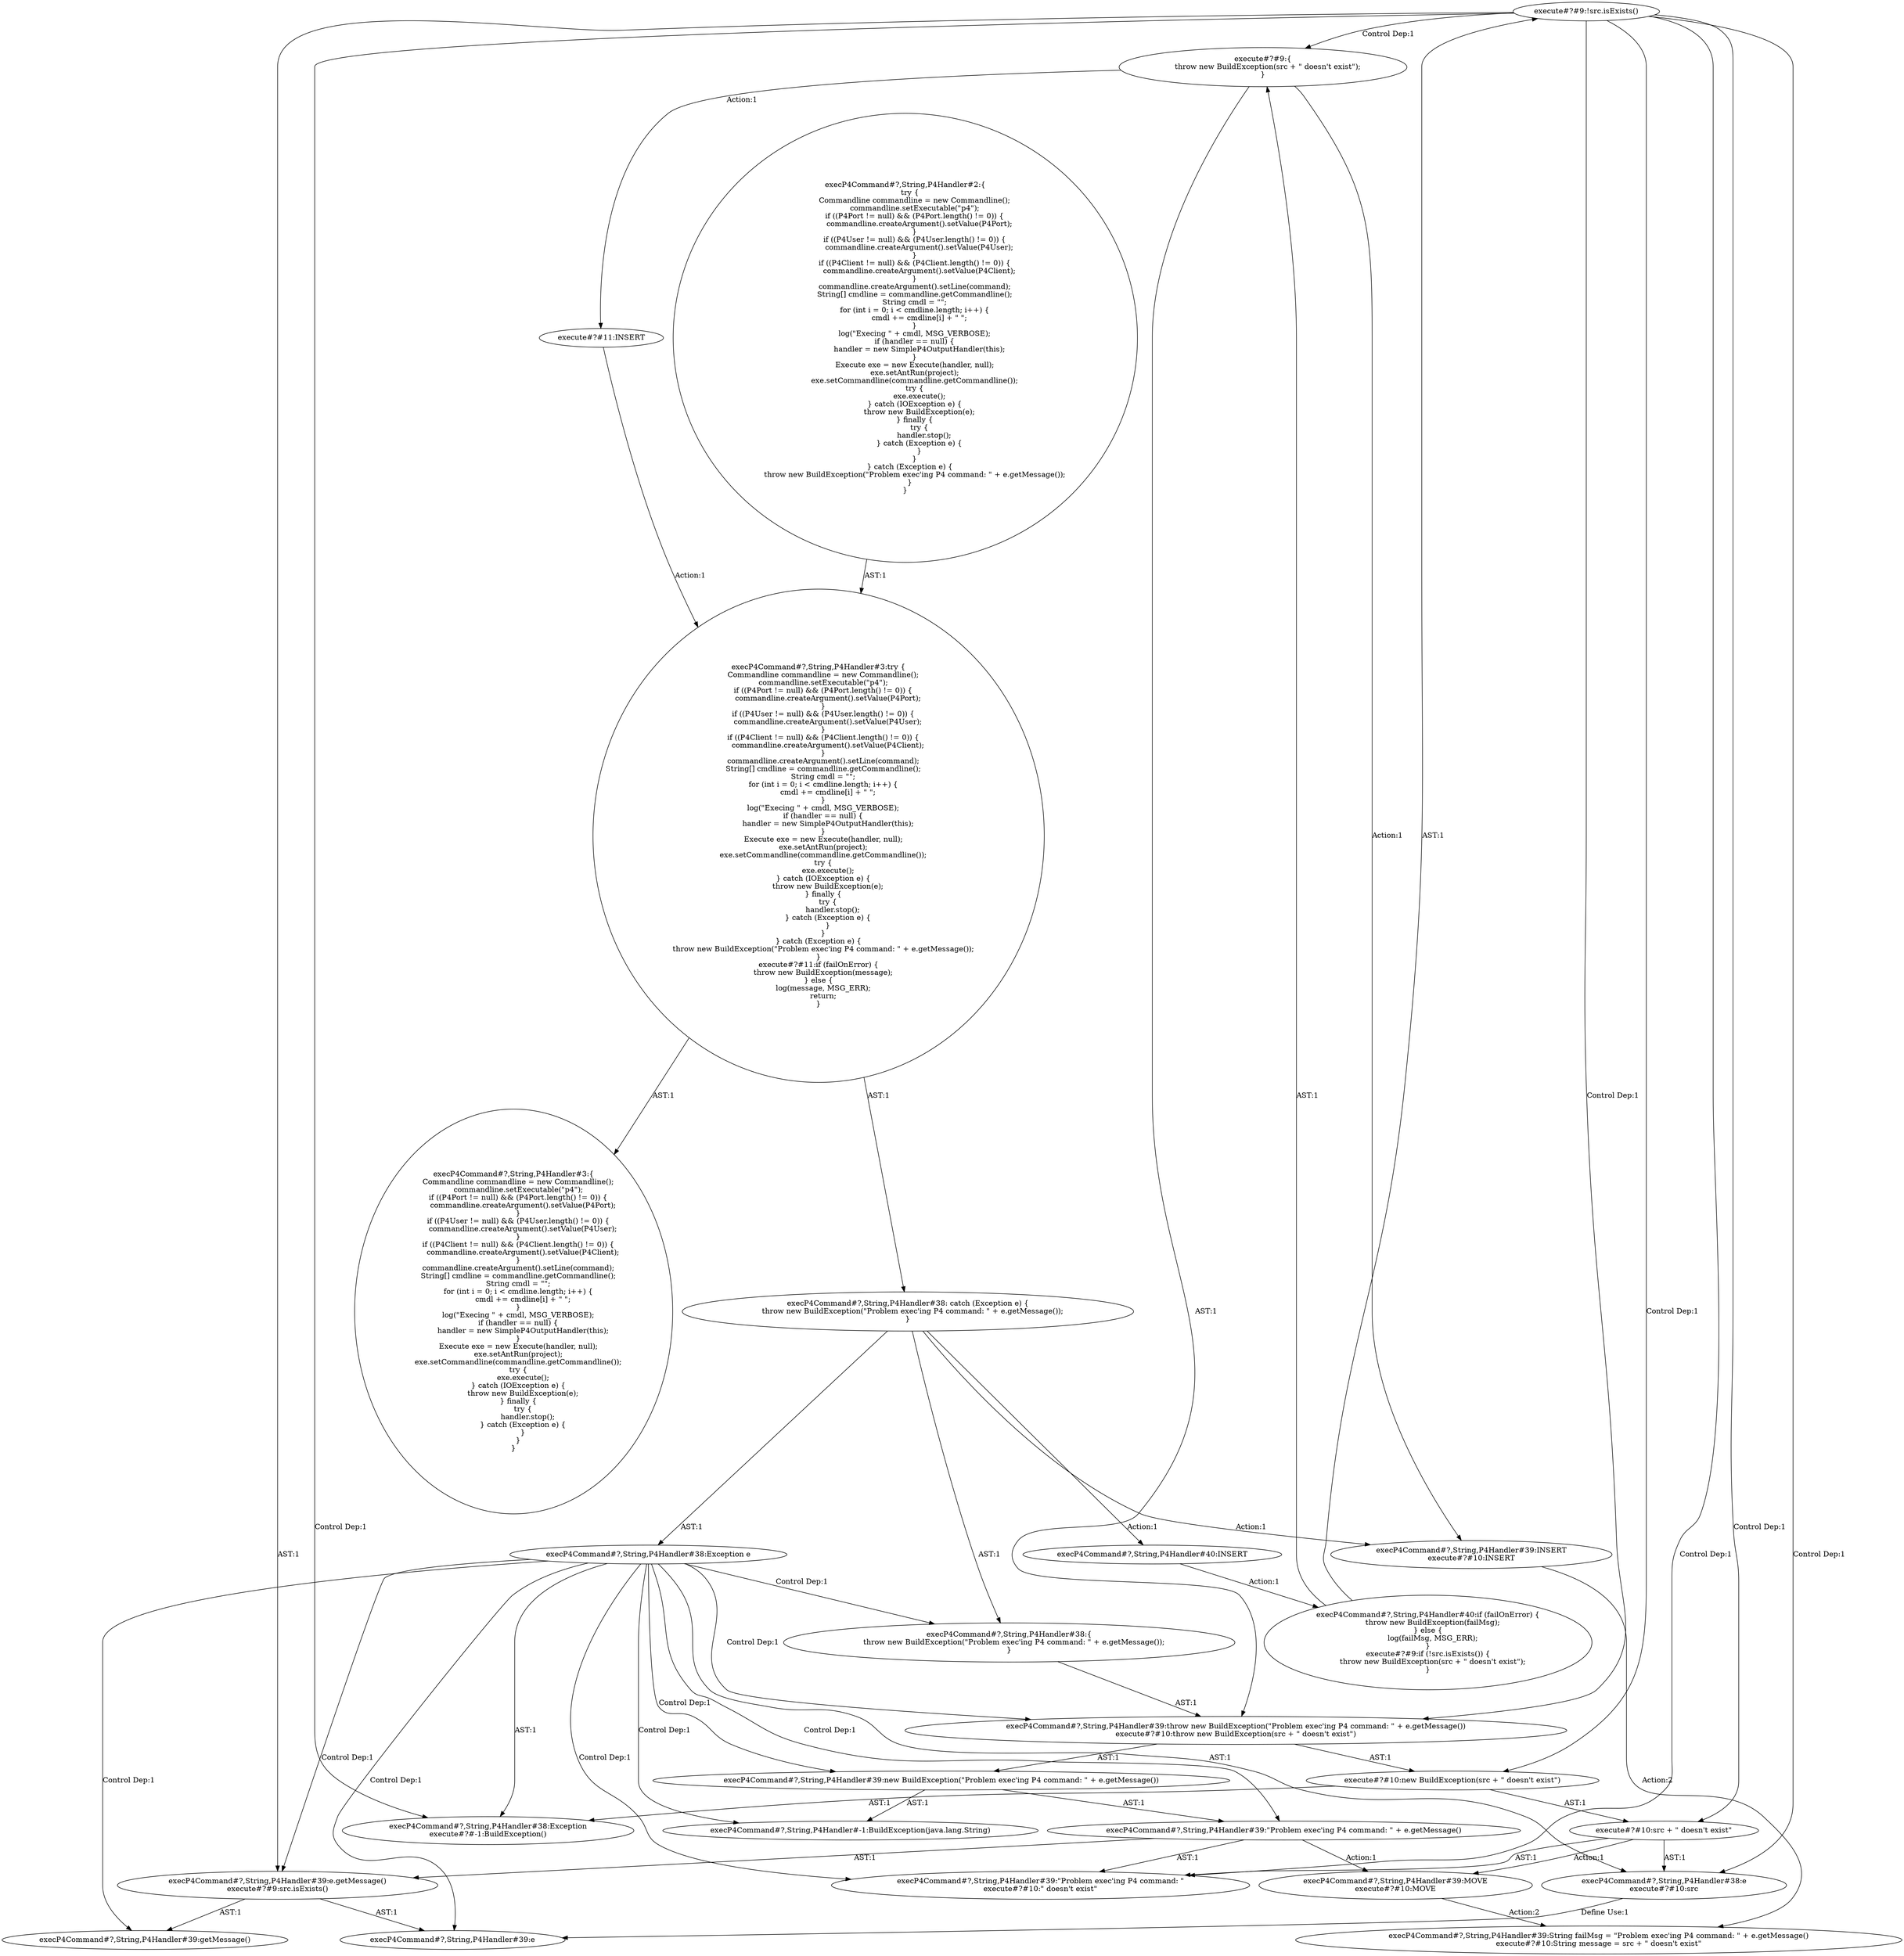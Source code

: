 digraph "Pattern" {
0 [label="execP4Command#?,String,P4Handler#39:INSERT
execute#?#10:INSERT" shape=ellipse]
1 [label="execP4Command#?,String,P4Handler#38: catch (Exception e) \{
    throw new BuildException(\"Problem exec'ing P4 command: \" + e.getMessage());
\}" shape=ellipse]
2 [label="execP4Command#?,String,P4Handler#3:try \{
    Commandline commandline = new Commandline();
    commandline.setExecutable(\"p4\");
    if ((P4Port != null) && (P4Port.length() != 0)) \{
        commandline.createArgument().setValue(P4Port);
    \}
    if ((P4User != null) && (P4User.length() != 0)) \{
        commandline.createArgument().setValue(P4User);
    \}
    if ((P4Client != null) && (P4Client.length() != 0)) \{
        commandline.createArgument().setValue(P4Client);
    \}
    commandline.createArgument().setLine(command);
    String[] cmdline = commandline.getCommandline();
    String cmdl = \"\";
    for (int i = 0; i < cmdline.length; i++) \{
        cmdl += cmdline[i] + \" \";
    \}
    log(\"Execing \" + cmdl, MSG_VERBOSE);
    if (handler == null) \{
        handler = new SimpleP4OutputHandler(this);
    \}
    Execute exe = new Execute(handler, null);
    exe.setAntRun(project);
    exe.setCommandline(commandline.getCommandline());
    try \{
        exe.execute();
    \} catch (IOException e) \{
        throw new BuildException(e);
    \} finally \{
        try \{
            handler.stop();
        \} catch (Exception e) \{
        \}
    \}
\} catch (Exception e) \{
    throw new BuildException(\"Problem exec'ing P4 command: \" + e.getMessage());
\}
execute#?#11:if (failOnError) \{
    throw new BuildException(message);
\} else \{
    log(message, MSG_ERR);
    return;
\}" shape=ellipse]
3 [label="execP4Command#?,String,P4Handler#2:\{
    try \{
        Commandline commandline = new Commandline();
        commandline.setExecutable(\"p4\");
        if ((P4Port != null) && (P4Port.length() != 0)) \{
            commandline.createArgument().setValue(P4Port);
        \}
        if ((P4User != null) && (P4User.length() != 0)) \{
            commandline.createArgument().setValue(P4User);
        \}
        if ((P4Client != null) && (P4Client.length() != 0)) \{
            commandline.createArgument().setValue(P4Client);
        \}
        commandline.createArgument().setLine(command);
        String[] cmdline = commandline.getCommandline();
        String cmdl = \"\";
        for (int i = 0; i < cmdline.length; i++) \{
            cmdl += cmdline[i] + \" \";
        \}
        log(\"Execing \" + cmdl, MSG_VERBOSE);
        if (handler == null) \{
            handler = new SimpleP4OutputHandler(this);
        \}
        Execute exe = new Execute(handler, null);
        exe.setAntRun(project);
        exe.setCommandline(commandline.getCommandline());
        try \{
            exe.execute();
        \} catch (IOException e) \{
            throw new BuildException(e);
        \} finally \{
            try \{
                handler.stop();
            \} catch (Exception e) \{
            \}
        \}
    \} catch (Exception e) \{
        throw new BuildException(\"Problem exec'ing P4 command: \" + e.getMessage());
    \}
\}" shape=ellipse]
4 [label="execP4Command#?,String,P4Handler#3:\{
    Commandline commandline = new Commandline();
    commandline.setExecutable(\"p4\");
    if ((P4Port != null) && (P4Port.length() != 0)) \{
        commandline.createArgument().setValue(P4Port);
    \}
    if ((P4User != null) && (P4User.length() != 0)) \{
        commandline.createArgument().setValue(P4User);
    \}
    if ((P4Client != null) && (P4Client.length() != 0)) \{
        commandline.createArgument().setValue(P4Client);
    \}
    commandline.createArgument().setLine(command);
    String[] cmdline = commandline.getCommandline();
    String cmdl = \"\";
    for (int i = 0; i < cmdline.length; i++) \{
        cmdl += cmdline[i] + \" \";
    \}
    log(\"Execing \" + cmdl, MSG_VERBOSE);
    if (handler == null) \{
        handler = new SimpleP4OutputHandler(this);
    \}
    Execute exe = new Execute(handler, null);
    exe.setAntRun(project);
    exe.setCommandline(commandline.getCommandline());
    try \{
        exe.execute();
    \} catch (IOException e) \{
        throw new BuildException(e);
    \} finally \{
        try \{
            handler.stop();
        \} catch (Exception e) \{
        \}
    \}
\}" shape=ellipse]
5 [label="execP4Command#?,String,P4Handler#38:Exception e" shape=ellipse]
6 [label="execP4Command#?,String,P4Handler#38:e
execute#?#10:src" shape=ellipse]
7 [label="execP4Command#?,String,P4Handler#38:Exception
execute#?#-1:BuildException()" shape=ellipse]
8 [label="execP4Command#?,String,P4Handler#38:\{
    throw new BuildException(\"Problem exec'ing P4 command: \" + e.getMessage());
\}" shape=ellipse]
9 [label="execP4Command#?,String,P4Handler#39:throw new BuildException(\"Problem exec'ing P4 command: \" + e.getMessage())
execute#?#10:throw new BuildException(src + \" doesn't exist\")" shape=ellipse]
10 [label="execP4Command#?,String,P4Handler#39:new BuildException(\"Problem exec'ing P4 command: \" + e.getMessage())" shape=ellipse]
11 [label="execP4Command#?,String,P4Handler#-1:BuildException(java.lang.String)" shape=ellipse]
12 [label="execP4Command#?,String,P4Handler#39:\"Problem exec'ing P4 command: \" + e.getMessage()" shape=ellipse]
13 [label="execP4Command#?,String,P4Handler#39:\"Problem exec'ing P4 command: \"
execute#?#10:\" doesn't exist\"" shape=ellipse]
14 [label="execP4Command#?,String,P4Handler#39:e.getMessage()
execute#?#9:src.isExists()" shape=ellipse]
15 [label="execP4Command#?,String,P4Handler#39:getMessage()" shape=ellipse]
16 [label="execP4Command#?,String,P4Handler#39:e" shape=ellipse]
17 [label="execP4Command#?,String,P4Handler#40:INSERT" shape=ellipse]
18 [label="execP4Command#?,String,P4Handler#40:if (failOnError) \{
    throw new BuildException(failMsg);
\} else \{
    log(failMsg, MSG_ERR);
\}
execute#?#9:if (!src.isExists()) \{
    throw new BuildException(src + \" doesn't exist\");
\}" shape=ellipse]
19 [label="execP4Command#?,String,P4Handler#39:String failMsg = \"Problem exec'ing P4 command: \" + e.getMessage()
execute#?#10:String message = src + \" doesn't exist\"" shape=ellipse]
20 [label="execP4Command#?,String,P4Handler#39:MOVE
execute#?#10:MOVE" shape=ellipse]
21 [label="execute#?#10:new BuildException(src + \" doesn't exist\")" shape=ellipse]
22 [label="execute#?#10:src + \" doesn't exist\"" shape=ellipse]
23 [label="execute#?#9:!src.isExists()" shape=ellipse]
24 [label="execute#?#9:\{
    throw new BuildException(src + \" doesn't exist\");
\}" shape=ellipse]
25 [label="execute#?#11:INSERT" shape=ellipse]
0 -> 19 [label="Action:2"];
1 -> 0 [label="Action:1"];
1 -> 5 [label="AST:1"];
1 -> 8 [label="AST:1"];
1 -> 17 [label="Action:1"];
2 -> 1 [label="AST:1"];
2 -> 4 [label="AST:1"];
3 -> 2 [label="AST:1"];
5 -> 6 [label="AST:1"];
5 -> 7 [label="AST:1"];
5 -> 8 [label="Control Dep:1"];
5 -> 9 [label="Control Dep:1"];
5 -> 10 [label="Control Dep:1"];
5 -> 11 [label="Control Dep:1"];
5 -> 12 [label="Control Dep:1"];
5 -> 13 [label="Control Dep:1"];
5 -> 14 [label="Control Dep:1"];
5 -> 15 [label="Control Dep:1"];
5 -> 16 [label="Control Dep:1"];
6 -> 16 [label="Define Use:1"];
8 -> 9 [label="AST:1"];
9 -> 10 [label="AST:1"];
9 -> 21 [label="AST:1"];
10 -> 11 [label="AST:1"];
10 -> 12 [label="AST:1"];
12 -> 13 [label="AST:1"];
12 -> 14 [label="AST:1"];
12 -> 20 [label="Action:1"];
14 -> 16 [label="AST:1"];
14 -> 15 [label="AST:1"];
17 -> 18 [label="Action:1"];
18 -> 23 [label="AST:1"];
18 -> 24 [label="AST:1"];
20 -> 19 [label="Action:2"];
21 -> 7 [label="AST:1"];
21 -> 22 [label="AST:1"];
22 -> 6 [label="AST:1"];
22 -> 13 [label="AST:1"];
22 -> 20 [label="Action:1"];
23 -> 21 [label="Control Dep:1"];
23 -> 22 [label="Control Dep:1"];
23 -> 14 [label="AST:1"];
23 -> 24 [label="Control Dep:1"];
23 -> 9 [label="Control Dep:1"];
23 -> 7 [label="Control Dep:1"];
23 -> 6 [label="Control Dep:1"];
23 -> 13 [label="Control Dep:1"];
24 -> 9 [label="AST:1"];
24 -> 0 [label="Action:1"];
24 -> 25 [label="Action:1"];
25 -> 2 [label="Action:1"];
}